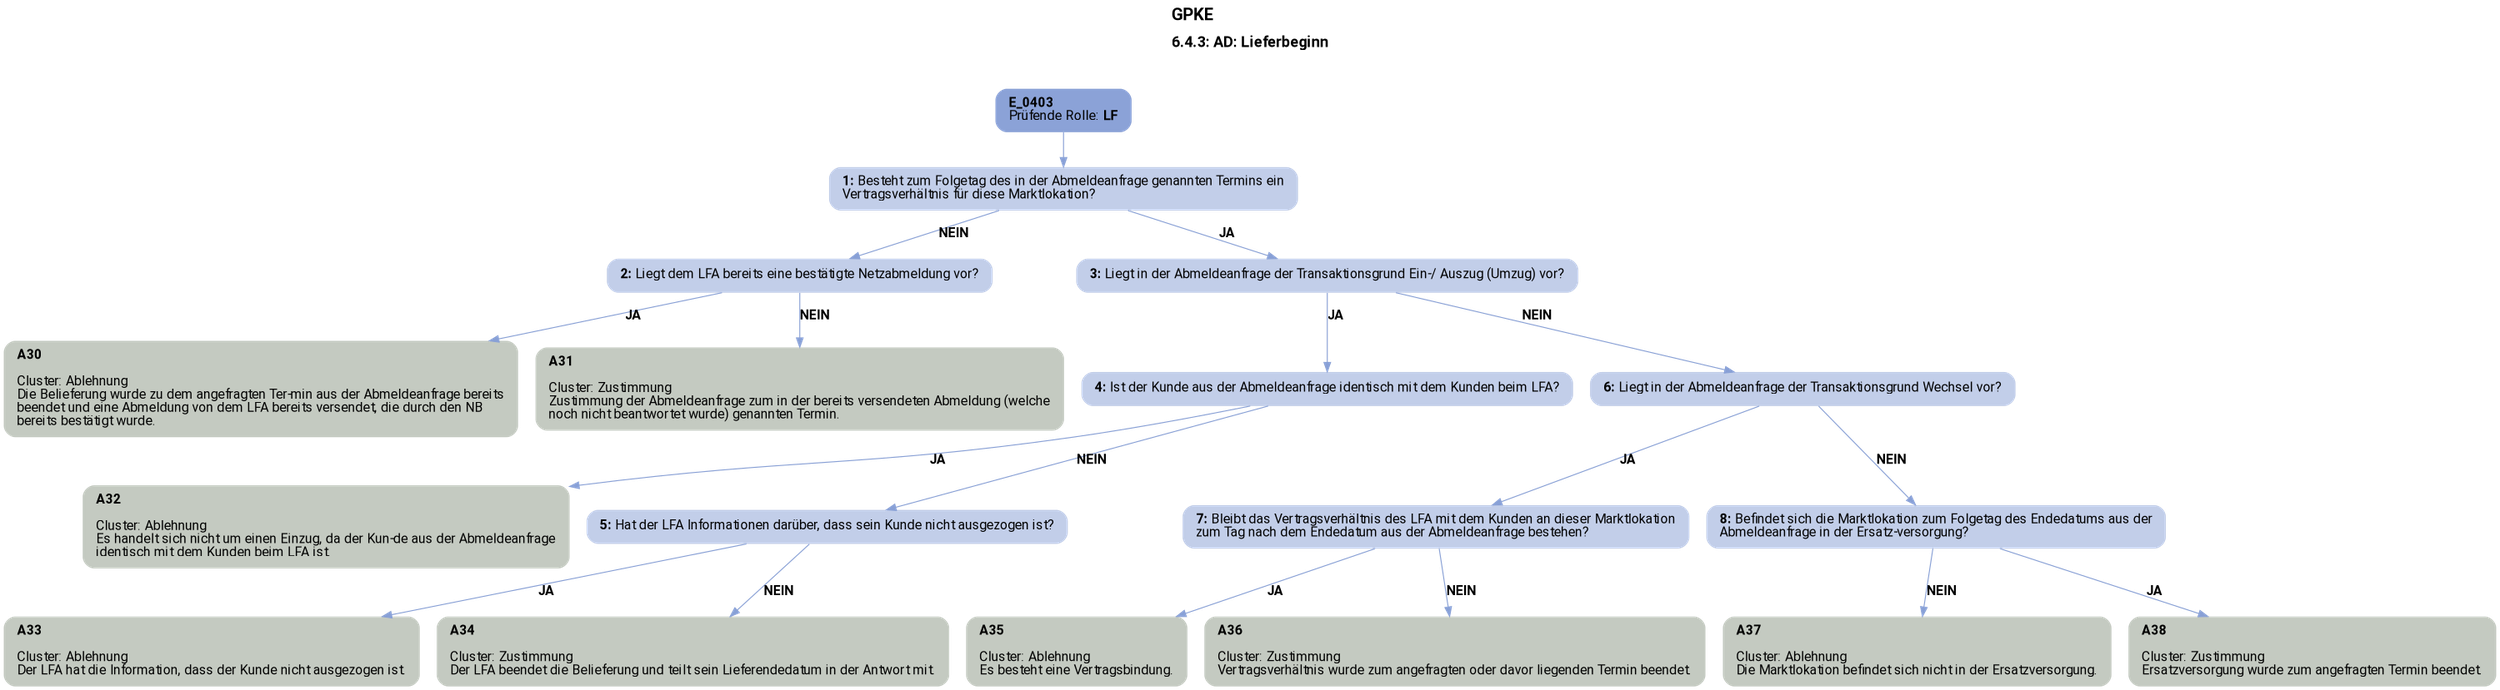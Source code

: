 digraph D {
    labelloc="t";
    label=<<B><FONT POINT-SIZE="18">GPKE</FONT></B><BR align="left"/><BR/><B><FONT POINT-SIZE="16">6.4.3: AD: Lieferbeginn</FONT></B><BR align="left"/><BR/><BR/><BR/>>;
    ratio="compress";
    concentrate=true;
    pack=true;
    rankdir=TB;
    packmode="array";
    size="20,20";
    fontsize=12;
    "Start" [margin="0.2,0.12", shape=box, style="filled,rounded", penwidth=0.0, fillcolor="#8ba2d7", label=<<B>E_0403</B><BR align="left"/><FONT>Prüfende Rolle: <B>LF</B></FONT><BR align="center"/>>, fontname="Roboto, sans-serif"];
    "1" [margin="0.2,0.12", shape=box, style="filled,rounded", penwidth=0.0, fillcolor="#c2cee9", label=<<B>1: </B>Besteht zum Folgetag des in der Abmeldeanfrage genannten Termins ein<BR align="left"/>Vertragsverhältnis für diese Marktlokation?<BR align="left"/>>, fontname="Roboto, sans-serif"];
    "2" [margin="0.2,0.12", shape=box, style="filled,rounded", penwidth=0.0, fillcolor="#c2cee9", label=<<B>2: </B>Liegt dem LFA bereits eine bestätigte Netzabmeldung vor?<BR align="left"/>>, fontname="Roboto, sans-serif"];
    "A30" [margin="0.2,0.12", shape=box, style="filled,rounded", penwidth=0.0, fillcolor="#c4cac1", label=<<B>A30</B><BR align="left"/><BR align="left"/><FONT>Cluster: Ablehnung<BR align="left"/>Die Belieferung wurde zu dem angefragten Ter-min aus der Abmeldeanfrage bereits<BR align="left"/>beendet und eine Abmeldung von dem LFA bereits versendet, die durch den NB<BR align="left"/>bereits bestätigt wurde.<BR align="left"/></FONT>>, fontname="Roboto, sans-serif"];
    "A31" [margin="0.2,0.12", shape=box, style="filled,rounded", penwidth=0.0, fillcolor="#c4cac1", label=<<B>A31</B><BR align="left"/><BR align="left"/><FONT>Cluster: Zustimmung<BR align="left"/>Zustimmung der Abmeldeanfrage zum in der bereits versendeten Abmeldung (welche<BR align="left"/>noch nicht beantwortet wurde) genannten Termin.<BR align="left"/></FONT>>, fontname="Roboto, sans-serif"];
    "3" [margin="0.2,0.12", shape=box, style="filled,rounded", penwidth=0.0, fillcolor="#c2cee9", label=<<B>3: </B>Liegt in der Abmeldeanfrage der Transaktionsgrund Ein-/ Auszug (Umzug) vor?<BR align="left"/>>, fontname="Roboto, sans-serif"];
    "4" [margin="0.2,0.12", shape=box, style="filled,rounded", penwidth=0.0, fillcolor="#c2cee9", label=<<B>4: </B>Ist der Kunde aus der Abmeldeanfrage identisch mit dem Kunden beim LFA?<BR align="left"/>>, fontname="Roboto, sans-serif"];
    "A32" [margin="0.2,0.12", shape=box, style="filled,rounded", penwidth=0.0, fillcolor="#c4cac1", label=<<B>A32</B><BR align="left"/><BR align="left"/><FONT>Cluster: Ablehnung<BR align="left"/>Es handelt sich nicht um einen Einzug, da der Kun-de aus der Abmeldeanfrage<BR align="left"/>identisch mit dem Kunden beim LFA ist.<BR align="left"/></FONT>>, fontname="Roboto, sans-serif"];
    "5" [margin="0.2,0.12", shape=box, style="filled,rounded", penwidth=0.0, fillcolor="#c2cee9", label=<<B>5: </B>Hat der LFA Informationen darüber, dass sein Kunde nicht ausgezogen ist?<BR align="left"/>>, fontname="Roboto, sans-serif"];
    "A33" [margin="0.2,0.12", shape=box, style="filled,rounded", penwidth=0.0, fillcolor="#c4cac1", label=<<B>A33</B><BR align="left"/><BR align="left"/><FONT>Cluster: Ablehnung<BR align="left"/>Der LFA hat die Information, dass der Kunde nicht ausgezogen ist.<BR align="left"/></FONT>>, fontname="Roboto, sans-serif"];
    "A34" [margin="0.2,0.12", shape=box, style="filled,rounded", penwidth=0.0, fillcolor="#c4cac1", label=<<B>A34</B><BR align="left"/><BR align="left"/><FONT>Cluster: Zustimmung<BR align="left"/>Der LFA beendet die Belieferung und teilt sein Lieferendedatum in der Antwort mit.<BR align="left"/></FONT>>, fontname="Roboto, sans-serif"];
    "6" [margin="0.2,0.12", shape=box, style="filled,rounded", penwidth=0.0, fillcolor="#c2cee9", label=<<B>6: </B>Liegt in der Abmeldeanfrage der Transaktionsgrund Wechsel vor?<BR align="left"/>>, fontname="Roboto, sans-serif"];
    "7" [margin="0.2,0.12", shape=box, style="filled,rounded", penwidth=0.0, fillcolor="#c2cee9", label=<<B>7: </B>Bleibt das Vertragsverhältnis des LFA mit dem Kunden an dieser Marktlokation<BR align="left"/>zum Tag nach dem Endedatum aus der Abmeldeanfrage bestehen?<BR align="left"/>>, fontname="Roboto, sans-serif"];
    "A35" [margin="0.2,0.12", shape=box, style="filled,rounded", penwidth=0.0, fillcolor="#c4cac1", label=<<B>A35</B><BR align="left"/><BR align="left"/><FONT>Cluster: Ablehnung<BR align="left"/>Es besteht eine Vertragsbindung.<BR align="left"/></FONT>>, fontname="Roboto, sans-serif"];
    "A36" [margin="0.2,0.12", shape=box, style="filled,rounded", penwidth=0.0, fillcolor="#c4cac1", label=<<B>A36</B><BR align="left"/><BR align="left"/><FONT>Cluster: Zustimmung<BR align="left"/>Vertragsverhältnis wurde zum angefragten oder davor liegenden Termin beendet.<BR align="left"/></FONT>>, fontname="Roboto, sans-serif"];
    "8" [margin="0.2,0.12", shape=box, style="filled,rounded", penwidth=0.0, fillcolor="#c2cee9", label=<<B>8: </B>Befindet sich die Marktlokation zum Folgetag des Endedatums aus der<BR align="left"/>Abmeldeanfrage in der Ersatz-versorgung?<BR align="left"/>>, fontname="Roboto, sans-serif"];
    "A37" [margin="0.2,0.12", shape=box, style="filled,rounded", penwidth=0.0, fillcolor="#c4cac1", label=<<B>A37</B><BR align="left"/><BR align="left"/><FONT>Cluster: Ablehnung<BR align="left"/>Die Marktlokation befindet sich nicht in der Ersatzversorgung.<BR align="left"/></FONT>>, fontname="Roboto, sans-serif"];
    "A38" [margin="0.2,0.12", shape=box, style="filled,rounded", penwidth=0.0, fillcolor="#c4cac1", label=<<B>A38</B><BR align="left"/><BR align="left"/><FONT>Cluster: Zustimmung<BR align="left"/>Ersatzversorgung wurde zum angefragten Termin beendet.<BR align="left"/></FONT>>, fontname="Roboto, sans-serif"];

    "Start" -> "1" [color="#88a0d6"];
    "1" -> "3" [label=<<B>JA</B>>, color="#88a0d6", fontname="Roboto, sans-serif"];
    "1" -> "2" [label=<<B>NEIN</B>>, color="#88a0d6", fontname="Roboto, sans-serif"];
    "2" -> "A30" [label=<<B>JA</B>>, color="#88a0d6", fontname="Roboto, sans-serif"];
    "2" -> "A31" [label=<<B>NEIN</B>>, color="#88a0d6", fontname="Roboto, sans-serif"];
    "3" -> "6" [label=<<B>NEIN</B>>, color="#88a0d6", fontname="Roboto, sans-serif"];
    "3" -> "4" [label=<<B>JA</B>>, color="#88a0d6", fontname="Roboto, sans-serif"];
    "4" -> "A32" [label=<<B>JA</B>>, color="#88a0d6", fontname="Roboto, sans-serif"];
    "4" -> "5" [label=<<B>NEIN</B>>, color="#88a0d6", fontname="Roboto, sans-serif"];
    "5" -> "A33" [label=<<B>JA</B>>, color="#88a0d6", fontname="Roboto, sans-serif"];
    "5" -> "A34" [label=<<B>NEIN</B>>, color="#88a0d6", fontname="Roboto, sans-serif"];
    "6" -> "8" [label=<<B>NEIN</B>>, color="#88a0d6", fontname="Roboto, sans-serif"];
    "6" -> "7" [label=<<B>JA</B>>, color="#88a0d6", fontname="Roboto, sans-serif"];
    "7" -> "A35" [label=<<B>JA</B>>, color="#88a0d6", fontname="Roboto, sans-serif"];
    "7" -> "A36" [label=<<B>NEIN</B>>, color="#88a0d6", fontname="Roboto, sans-serif"];
    "8" -> "A37" [label=<<B>NEIN</B>>, color="#88a0d6", fontname="Roboto, sans-serif"];
    "8" -> "A38" [label=<<B>JA</B>>, color="#88a0d6", fontname="Roboto, sans-serif"];

    bgcolor="transparent";
fontname="Roboto, sans-serif";
}